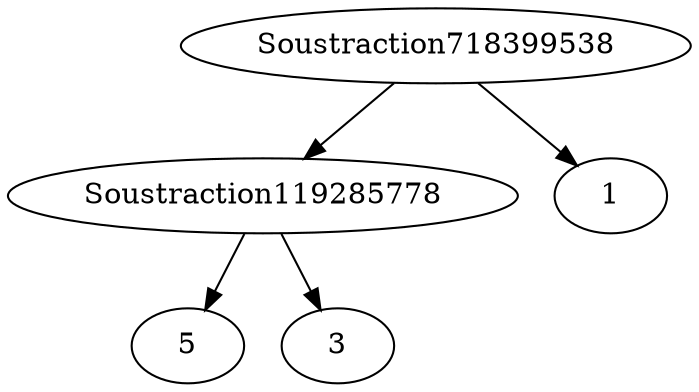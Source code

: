 digraph { 
Soustraction119285778->5
Soustraction119285778->3
Soustraction718399538->Soustraction119285778
Soustraction718399538->1
}